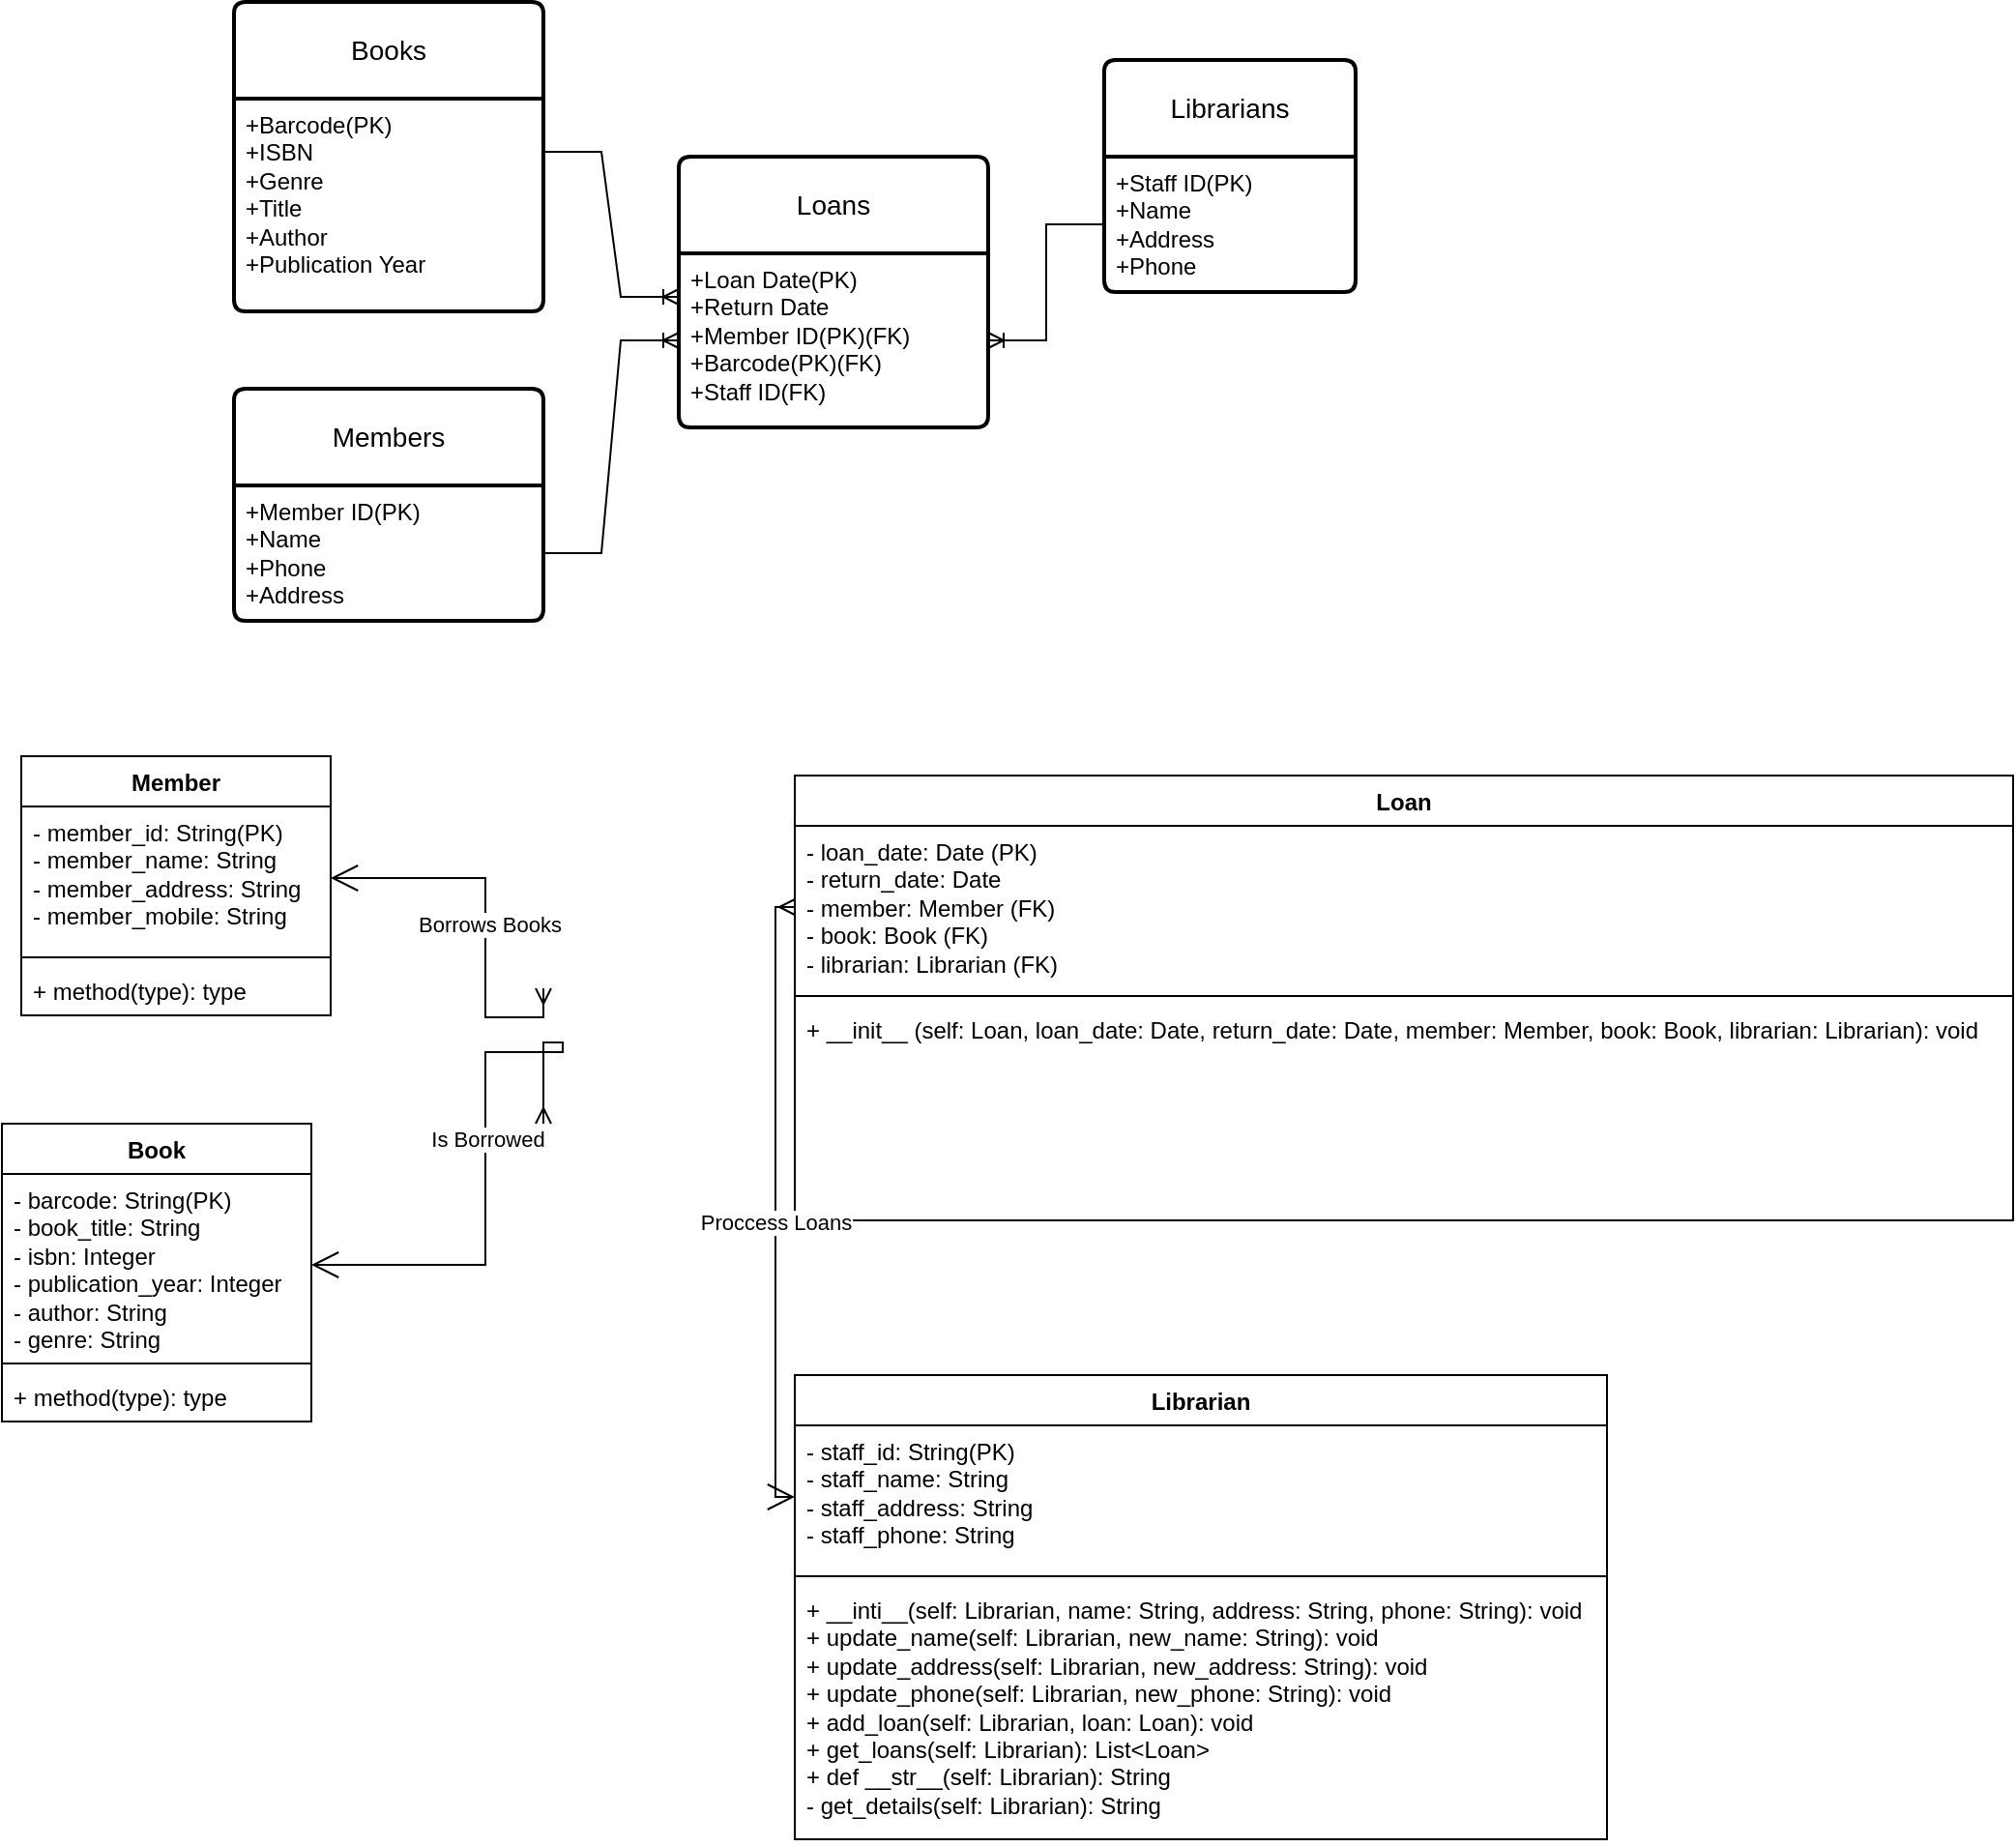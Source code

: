 <mxfile version="24.4.9" type="github">
  <diagram name="Page-1" id="7iRNYdD5l5ORRTIbMmCj">
    <mxGraphModel dx="1645" dy="515" grid="1" gridSize="10" guides="1" tooltips="1" connect="1" arrows="1" fold="1" page="1" pageScale="1" pageWidth="850" pageHeight="1100" math="0" shadow="0">
      <root>
        <mxCell id="0" />
        <mxCell id="1" parent="0" />
        <mxCell id="z4lTsKk7nL_HyelKuDc0-1" value="Loans" style="swimlane;childLayout=stackLayout;horizontal=1;startSize=50;horizontalStack=0;rounded=1;fontSize=14;fontStyle=0;strokeWidth=2;resizeParent=0;resizeLast=1;shadow=0;dashed=0;align=center;arcSize=4;whiteSpace=wrap;html=1;" vertex="1" parent="1">
          <mxGeometry x="230" y="210" width="160" height="140" as="geometry" />
        </mxCell>
        <mxCell id="z4lTsKk7nL_HyelKuDc0-2" value="+Loan Date(PK)&lt;br&gt;+Return Date&lt;div&gt;+Member ID(PK)(FK)&lt;/div&gt;&lt;div&gt;+Barcode(PK)(FK)&lt;/div&gt;&lt;div&gt;+Staff ID(FK)&lt;/div&gt;" style="align=left;strokeColor=none;fillColor=none;spacingLeft=4;fontSize=12;verticalAlign=top;resizable=0;rotatable=0;part=1;html=1;" vertex="1" parent="z4lTsKk7nL_HyelKuDc0-1">
          <mxGeometry y="50" width="160" height="90" as="geometry" />
        </mxCell>
        <mxCell id="z4lTsKk7nL_HyelKuDc0-3" value="Librarians" style="swimlane;childLayout=stackLayout;horizontal=1;startSize=50;horizontalStack=0;rounded=1;fontSize=14;fontStyle=0;strokeWidth=2;resizeParent=0;resizeLast=1;shadow=0;dashed=0;align=center;arcSize=4;whiteSpace=wrap;html=1;" vertex="1" parent="1">
          <mxGeometry x="450" y="160" width="130" height="120" as="geometry" />
        </mxCell>
        <mxCell id="z4lTsKk7nL_HyelKuDc0-4" value="+Staff ID(PK)&lt;br&gt;+Name&lt;br&gt;+Address&lt;div&gt;+Phone&lt;/div&gt;" style="align=left;strokeColor=none;fillColor=none;spacingLeft=4;fontSize=12;verticalAlign=top;resizable=0;rotatable=0;part=1;html=1;" vertex="1" parent="z4lTsKk7nL_HyelKuDc0-3">
          <mxGeometry y="50" width="130" height="70" as="geometry" />
        </mxCell>
        <mxCell id="z4lTsKk7nL_HyelKuDc0-5" value="Members" style="swimlane;childLayout=stackLayout;horizontal=1;startSize=50;horizontalStack=0;rounded=1;fontSize=14;fontStyle=0;strokeWidth=2;resizeParent=0;resizeLast=1;shadow=0;dashed=0;align=center;arcSize=4;whiteSpace=wrap;html=1;" vertex="1" parent="1">
          <mxGeometry y="330" width="160" height="120" as="geometry" />
        </mxCell>
        <mxCell id="z4lTsKk7nL_HyelKuDc0-6" value="+Member ID(PK)&lt;div&gt;+Name&lt;br&gt;+Phone&lt;/div&gt;&lt;div&gt;+Address&lt;/div&gt;" style="align=left;strokeColor=none;fillColor=none;spacingLeft=4;fontSize=12;verticalAlign=top;resizable=0;rotatable=0;part=1;html=1;" vertex="1" parent="z4lTsKk7nL_HyelKuDc0-5">
          <mxGeometry y="50" width="160" height="70" as="geometry" />
        </mxCell>
        <mxCell id="z4lTsKk7nL_HyelKuDc0-7" value="Books" style="swimlane;childLayout=stackLayout;horizontal=1;startSize=50;horizontalStack=0;rounded=1;fontSize=14;fontStyle=0;strokeWidth=2;resizeParent=0;resizeLast=1;shadow=0;dashed=0;align=center;arcSize=4;whiteSpace=wrap;html=1;" vertex="1" parent="1">
          <mxGeometry y="130" width="160" height="160" as="geometry" />
        </mxCell>
        <mxCell id="z4lTsKk7nL_HyelKuDc0-8" value="+Barcode(PK)&lt;br&gt;+ISBN&lt;br&gt;+Genre&lt;div&gt;+Title&lt;/div&gt;&lt;div&gt;+Author&lt;/div&gt;&lt;div&gt;+Publication Year&lt;/div&gt;" style="align=left;strokeColor=none;fillColor=none;spacingLeft=4;fontSize=12;verticalAlign=top;resizable=0;rotatable=0;part=1;html=1;" vertex="1" parent="z4lTsKk7nL_HyelKuDc0-7">
          <mxGeometry y="50" width="160" height="110" as="geometry" />
        </mxCell>
        <mxCell id="z4lTsKk7nL_HyelKuDc0-10" value="" style="edgeStyle=entityRelationEdgeStyle;fontSize=12;html=1;endArrow=ERoneToMany;rounded=0;entryX=0;entryY=0.5;entryDx=0;entryDy=0;" edge="1" parent="1" source="z4lTsKk7nL_HyelKuDc0-6" target="z4lTsKk7nL_HyelKuDc0-2">
          <mxGeometry width="100" height="100" relative="1" as="geometry">
            <mxPoint x="270" y="270" as="sourcePoint" />
            <mxPoint x="310" y="430" as="targetPoint" />
          </mxGeometry>
        </mxCell>
        <mxCell id="z4lTsKk7nL_HyelKuDc0-11" value="" style="edgeStyle=entityRelationEdgeStyle;fontSize=12;html=1;endArrow=ERoneToMany;rounded=0;entryX=0;entryY=0.25;entryDx=0;entryDy=0;exitX=1;exitY=0.25;exitDx=0;exitDy=0;" edge="1" parent="1" source="z4lTsKk7nL_HyelKuDc0-8" target="z4lTsKk7nL_HyelKuDc0-2">
          <mxGeometry width="100" height="100" relative="1" as="geometry">
            <mxPoint x="270" y="270" as="sourcePoint" />
            <mxPoint x="370" y="170" as="targetPoint" />
          </mxGeometry>
        </mxCell>
        <mxCell id="z4lTsKk7nL_HyelKuDc0-15" value="" style="edgeStyle=entityRelationEdgeStyle;fontSize=12;html=1;endArrow=ERoneToMany;rounded=0;exitX=0;exitY=0.5;exitDx=0;exitDy=0;entryX=1;entryY=0.5;entryDx=0;entryDy=0;" edge="1" parent="1" source="z4lTsKk7nL_HyelKuDc0-4" target="z4lTsKk7nL_HyelKuDc0-2">
          <mxGeometry width="100" height="100" relative="1" as="geometry">
            <mxPoint x="270" y="270" as="sourcePoint" />
            <mxPoint x="440" y="300" as="targetPoint" />
          </mxGeometry>
        </mxCell>
        <mxCell id="z4lTsKk7nL_HyelKuDc0-16" value="Book" style="swimlane;fontStyle=1;align=center;verticalAlign=top;childLayout=stackLayout;horizontal=1;startSize=26;horizontalStack=0;resizeParent=1;resizeParentMax=0;resizeLast=0;collapsible=1;marginBottom=0;whiteSpace=wrap;html=1;" vertex="1" parent="1">
          <mxGeometry x="-120" y="710" width="160" height="154" as="geometry" />
        </mxCell>
        <mxCell id="z4lTsKk7nL_HyelKuDc0-17" value="- barcode: String(PK)&lt;div&gt;- book_title: String&lt;/div&gt;&lt;div&gt;- isbn: Integer&lt;/div&gt;&lt;div&gt;- publication_year: Integer&lt;/div&gt;&lt;div&gt;- author: String&lt;/div&gt;&lt;div&gt;- genre: String&lt;/div&gt;" style="text;strokeColor=none;fillColor=none;align=left;verticalAlign=top;spacingLeft=4;spacingRight=4;overflow=hidden;rotatable=0;points=[[0,0.5],[1,0.5]];portConstraint=eastwest;whiteSpace=wrap;html=1;" vertex="1" parent="z4lTsKk7nL_HyelKuDc0-16">
          <mxGeometry y="26" width="160" height="94" as="geometry" />
        </mxCell>
        <mxCell id="z4lTsKk7nL_HyelKuDc0-18" value="" style="line;strokeWidth=1;fillColor=none;align=left;verticalAlign=middle;spacingTop=-1;spacingLeft=3;spacingRight=3;rotatable=0;labelPosition=right;points=[];portConstraint=eastwest;strokeColor=inherit;" vertex="1" parent="z4lTsKk7nL_HyelKuDc0-16">
          <mxGeometry y="120" width="160" height="8" as="geometry" />
        </mxCell>
        <mxCell id="z4lTsKk7nL_HyelKuDc0-19" value="+ method(type): type" style="text;strokeColor=none;fillColor=none;align=left;verticalAlign=top;spacingLeft=4;spacingRight=4;overflow=hidden;rotatable=0;points=[[0,0.5],[1,0.5]];portConstraint=eastwest;whiteSpace=wrap;html=1;" vertex="1" parent="z4lTsKk7nL_HyelKuDc0-16">
          <mxGeometry y="128" width="160" height="26" as="geometry" />
        </mxCell>
        <mxCell id="z4lTsKk7nL_HyelKuDc0-20" value="Librarian" style="swimlane;fontStyle=1;align=center;verticalAlign=top;childLayout=stackLayout;horizontal=1;startSize=26;horizontalStack=0;resizeParent=1;resizeParentMax=0;resizeLast=0;collapsible=1;marginBottom=0;whiteSpace=wrap;html=1;" vertex="1" parent="1">
          <mxGeometry x="290" y="840" width="420" height="240" as="geometry" />
        </mxCell>
        <mxCell id="z4lTsKk7nL_HyelKuDc0-21" value="- staff_id: String(PK)&lt;div&gt;- staff_name: String&lt;/div&gt;&lt;div&gt;- staff_address: String&lt;/div&gt;&lt;div&gt;- staff_phone: String&lt;/div&gt;" style="text;strokeColor=none;fillColor=none;align=left;verticalAlign=top;spacingLeft=4;spacingRight=4;overflow=hidden;rotatable=0;points=[[0,0.5],[1,0.5]];portConstraint=eastwest;whiteSpace=wrap;html=1;" vertex="1" parent="z4lTsKk7nL_HyelKuDc0-20">
          <mxGeometry y="26" width="420" height="74" as="geometry" />
        </mxCell>
        <mxCell id="z4lTsKk7nL_HyelKuDc0-22" value="" style="line;strokeWidth=1;fillColor=none;align=left;verticalAlign=middle;spacingTop=-1;spacingLeft=3;spacingRight=3;rotatable=0;labelPosition=right;points=[];portConstraint=eastwest;strokeColor=inherit;" vertex="1" parent="z4lTsKk7nL_HyelKuDc0-20">
          <mxGeometry y="100" width="420" height="8" as="geometry" />
        </mxCell>
        <mxCell id="z4lTsKk7nL_HyelKuDc0-23" value="+ __inti__(self: Librarian, name: String, address: String, phone: String): void&lt;div&gt;&lt;div&gt;+&amp;nbsp;update_name(self&lt;span style=&quot;background-color: initial;&quot;&gt;: Librarian&lt;/span&gt;&lt;span style=&quot;background-color: initial;&quot;&gt;, new_name: String): void&lt;/span&gt;&lt;/div&gt;&lt;/div&gt;&lt;div&gt;+&amp;nbsp;update_address(self&lt;span style=&quot;background-color: initial;&quot;&gt;: Librarian&lt;/span&gt;&lt;span style=&quot;background-color: initial;&quot;&gt;, new_address&lt;/span&gt;&lt;span style=&quot;background-color: initial;&quot;&gt;: String&lt;/span&gt;&lt;span style=&quot;background-color: initial;&quot;&gt;): void&lt;/span&gt;&lt;/div&gt;&lt;div&gt;+&amp;nbsp;update_phone(self&lt;span style=&quot;background-color: initial;&quot;&gt;: Librarian&lt;/span&gt;&lt;span style=&quot;background-color: initial;&quot;&gt;, new_phone&lt;/span&gt;&lt;span style=&quot;background-color: initial;&quot;&gt;: String&lt;/span&gt;&lt;span style=&quot;background-color: initial;&quot;&gt;): void&lt;/span&gt;&lt;/div&gt;&lt;div&gt;+&amp;nbsp;add_loan(self: Librarian, loan: Loan): void&lt;/div&gt;&lt;div&gt;+&amp;nbsp;get_loans(self:&amp;nbsp;&lt;span style=&quot;background-color: initial;&quot;&gt;Librarian&lt;/span&gt;&lt;span style=&quot;background-color: initial;&quot;&gt;): List&amp;lt;Loan&amp;gt;&lt;/span&gt;&lt;/div&gt;&lt;div&gt;+&amp;nbsp;def __str__(self:&amp;nbsp;&lt;span style=&quot;background-color: initial;&quot;&gt;Librarian&lt;/span&gt;&lt;span style=&quot;background-color: initial;&quot;&gt;): String&lt;/span&gt;&lt;/div&gt;&lt;div&gt;- get_details(self: Librarian): String&lt;br&gt;&lt;/div&gt;" style="text;strokeColor=none;fillColor=none;align=left;verticalAlign=top;spacingLeft=4;spacingRight=4;overflow=hidden;rotatable=0;points=[[0,0.5],[1,0.5]];portConstraint=eastwest;whiteSpace=wrap;html=1;" vertex="1" parent="z4lTsKk7nL_HyelKuDc0-20">
          <mxGeometry y="108" width="420" height="132" as="geometry" />
        </mxCell>
        <mxCell id="z4lTsKk7nL_HyelKuDc0-24" value="Loan" style="swimlane;fontStyle=1;align=center;verticalAlign=top;childLayout=stackLayout;horizontal=1;startSize=26;horizontalStack=0;resizeParent=1;resizeParentMax=0;resizeLast=0;collapsible=1;marginBottom=0;whiteSpace=wrap;html=1;" vertex="1" parent="1">
          <mxGeometry x="290" y="530" width="630" height="230" as="geometry" />
        </mxCell>
        <mxCell id="z4lTsKk7nL_HyelKuDc0-25" value="- loan_date: Date (PK)&lt;div&gt;- return_date: Date&amp;nbsp;&lt;/div&gt;&lt;div&gt;- member: Member (FK)&lt;/div&gt;&lt;div&gt;- book: Book (FK)&lt;/div&gt;&lt;div&gt;- librarian: Librarian (FK)&lt;/div&gt;" style="text;strokeColor=none;fillColor=none;align=left;verticalAlign=top;spacingLeft=4;spacingRight=4;overflow=hidden;rotatable=0;points=[[0,0.5],[1,0.5]];portConstraint=eastwest;whiteSpace=wrap;html=1;" vertex="1" parent="z4lTsKk7nL_HyelKuDc0-24">
          <mxGeometry y="26" width="630" height="84" as="geometry" />
        </mxCell>
        <mxCell id="z4lTsKk7nL_HyelKuDc0-26" value="" style="line;strokeWidth=1;fillColor=none;align=left;verticalAlign=middle;spacingTop=-1;spacingLeft=3;spacingRight=3;rotatable=0;labelPosition=right;points=[];portConstraint=eastwest;strokeColor=inherit;" vertex="1" parent="z4lTsKk7nL_HyelKuDc0-24">
          <mxGeometry y="110" width="630" height="8" as="geometry" />
        </mxCell>
        <mxCell id="z4lTsKk7nL_HyelKuDc0-27" value="+ __init__ (self: Loan, loan_date: Date, return_date: Date, member: Member, book: Book, librarian: Librarian): void&lt;div&gt;&lt;br&gt;&lt;/div&gt;" style="text;strokeColor=none;fillColor=none;align=left;verticalAlign=top;spacingLeft=4;spacingRight=4;overflow=hidden;rotatable=0;points=[[0,0.5],[1,0.5]];portConstraint=eastwest;whiteSpace=wrap;html=1;" vertex="1" parent="z4lTsKk7nL_HyelKuDc0-24">
          <mxGeometry y="118" width="630" height="112" as="geometry" />
        </mxCell>
        <mxCell id="z4lTsKk7nL_HyelKuDc0-28" value="Member" style="swimlane;fontStyle=1;align=center;verticalAlign=top;childLayout=stackLayout;horizontal=1;startSize=26;horizontalStack=0;resizeParent=1;resizeParentMax=0;resizeLast=0;collapsible=1;marginBottom=0;whiteSpace=wrap;html=1;" vertex="1" parent="1">
          <mxGeometry x="-110" y="520" width="160" height="134" as="geometry" />
        </mxCell>
        <mxCell id="z4lTsKk7nL_HyelKuDc0-29" value="- member_id: String(PK)&lt;div&gt;- member_name: String&lt;/div&gt;&lt;div&gt;- member_address: String&lt;/div&gt;&lt;div&gt;- member_mobile: String&lt;br&gt;&lt;div&gt;&lt;br&gt;&lt;/div&gt;&lt;/div&gt;" style="text;strokeColor=none;fillColor=none;align=left;verticalAlign=top;spacingLeft=4;spacingRight=4;overflow=hidden;rotatable=0;points=[[0,0.5],[1,0.5]];portConstraint=eastwest;whiteSpace=wrap;html=1;" vertex="1" parent="z4lTsKk7nL_HyelKuDc0-28">
          <mxGeometry y="26" width="160" height="74" as="geometry" />
        </mxCell>
        <mxCell id="z4lTsKk7nL_HyelKuDc0-30" value="" style="line;strokeWidth=1;fillColor=none;align=left;verticalAlign=middle;spacingTop=-1;spacingLeft=3;spacingRight=3;rotatable=0;labelPosition=right;points=[];portConstraint=eastwest;strokeColor=inherit;" vertex="1" parent="z4lTsKk7nL_HyelKuDc0-28">
          <mxGeometry y="100" width="160" height="8" as="geometry" />
        </mxCell>
        <mxCell id="z4lTsKk7nL_HyelKuDc0-31" value="+ method(type): type" style="text;strokeColor=none;fillColor=none;align=left;verticalAlign=top;spacingLeft=4;spacingRight=4;overflow=hidden;rotatable=0;points=[[0,0.5],[1,0.5]];portConstraint=eastwest;whiteSpace=wrap;html=1;" vertex="1" parent="z4lTsKk7nL_HyelKuDc0-28">
          <mxGeometry y="108" width="160" height="26" as="geometry" />
        </mxCell>
        <mxCell id="z4lTsKk7nL_HyelKuDc0-32" value="" style="endArrow=open;endFill=1;endSize=12;html=1;rounded=0;entryX=1;entryY=0.5;entryDx=0;entryDy=0;startArrow=ERmany;startFill=0;edgeStyle=orthogonalEdgeStyle;" edge="1" parent="1" target="z4lTsKk7nL_HyelKuDc0-29">
          <mxGeometry width="160" relative="1" as="geometry">
            <mxPoint x="160" y="640" as="sourcePoint" />
            <mxPoint x="240" y="570" as="targetPoint" />
            <Array as="points">
              <mxPoint x="160" y="652" />
              <mxPoint x="160" y="655" />
              <mxPoint x="130" y="655" />
              <mxPoint x="130" y="583" />
            </Array>
          </mxGeometry>
        </mxCell>
        <mxCell id="z4lTsKk7nL_HyelKuDc0-33" value="Borrows Books" style="edgeLabel;html=1;align=center;verticalAlign=middle;resizable=0;points=[];" vertex="1" connectable="0" parent="z4lTsKk7nL_HyelKuDc0-32">
          <mxGeometry x="-0.056" y="-2" relative="1" as="geometry">
            <mxPoint as="offset" />
          </mxGeometry>
        </mxCell>
        <mxCell id="z4lTsKk7nL_HyelKuDc0-34" value="" style="endArrow=open;endFill=1;endSize=12;html=1;rounded=0;entryX=1;entryY=0.5;entryDx=0;entryDy=0;startArrow=ERmany;startFill=0;edgeStyle=orthogonalEdgeStyle;" edge="1" parent="1" target="z4lTsKk7nL_HyelKuDc0-17">
          <mxGeometry width="160" relative="1" as="geometry">
            <mxPoint x="160" y="710" as="sourcePoint" />
            <mxPoint x="390" y="590" as="targetPoint" />
            <Array as="points">
              <mxPoint x="170" y="668" />
              <mxPoint x="170" y="673" />
              <mxPoint x="130" y="673" />
              <mxPoint x="130" y="783" />
            </Array>
          </mxGeometry>
        </mxCell>
        <mxCell id="z4lTsKk7nL_HyelKuDc0-35" value="Is Borrowed" style="edgeLabel;html=1;align=center;verticalAlign=middle;resizable=0;points=[];" vertex="1" connectable="0" parent="z4lTsKk7nL_HyelKuDc0-34">
          <mxGeometry x="-0.047" y="1" relative="1" as="geometry">
            <mxPoint as="offset" />
          </mxGeometry>
        </mxCell>
        <mxCell id="z4lTsKk7nL_HyelKuDc0-36" value="" style="endArrow=open;endFill=1;endSize=12;html=1;rounded=0;entryX=0;entryY=0.5;entryDx=0;entryDy=0;edgeStyle=orthogonalEdgeStyle;startArrow=ERmany;startFill=0;exitX=0;exitY=0.5;exitDx=0;exitDy=0;" edge="1" parent="1" source="z4lTsKk7nL_HyelKuDc0-25" target="z4lTsKk7nL_HyelKuDc0-21">
          <mxGeometry width="160" relative="1" as="geometry">
            <mxPoint x="435" y="780" as="sourcePoint" />
            <mxPoint x="390" y="590" as="targetPoint" />
          </mxGeometry>
        </mxCell>
        <mxCell id="z4lTsKk7nL_HyelKuDc0-37" value="Proccess Loans" style="edgeLabel;html=1;align=center;verticalAlign=middle;resizable=0;points=[];" vertex="1" connectable="0" parent="z4lTsKk7nL_HyelKuDc0-36">
          <mxGeometry x="0.111" y="2" relative="1" as="geometry">
            <mxPoint x="-2" y="-8" as="offset" />
          </mxGeometry>
        </mxCell>
      </root>
    </mxGraphModel>
  </diagram>
</mxfile>
